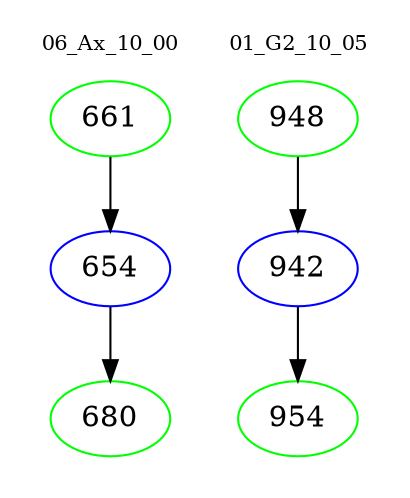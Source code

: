 digraph{
subgraph cluster_0 {
color = white
label = "06_Ax_10_00";
fontsize=10;
T0_661 [label="661", color="green"]
T0_661 -> T0_654 [color="black"]
T0_654 [label="654", color="blue"]
T0_654 -> T0_680 [color="black"]
T0_680 [label="680", color="green"]
}
subgraph cluster_1 {
color = white
label = "01_G2_10_05";
fontsize=10;
T1_948 [label="948", color="green"]
T1_948 -> T1_942 [color="black"]
T1_942 [label="942", color="blue"]
T1_942 -> T1_954 [color="black"]
T1_954 [label="954", color="green"]
}
}
